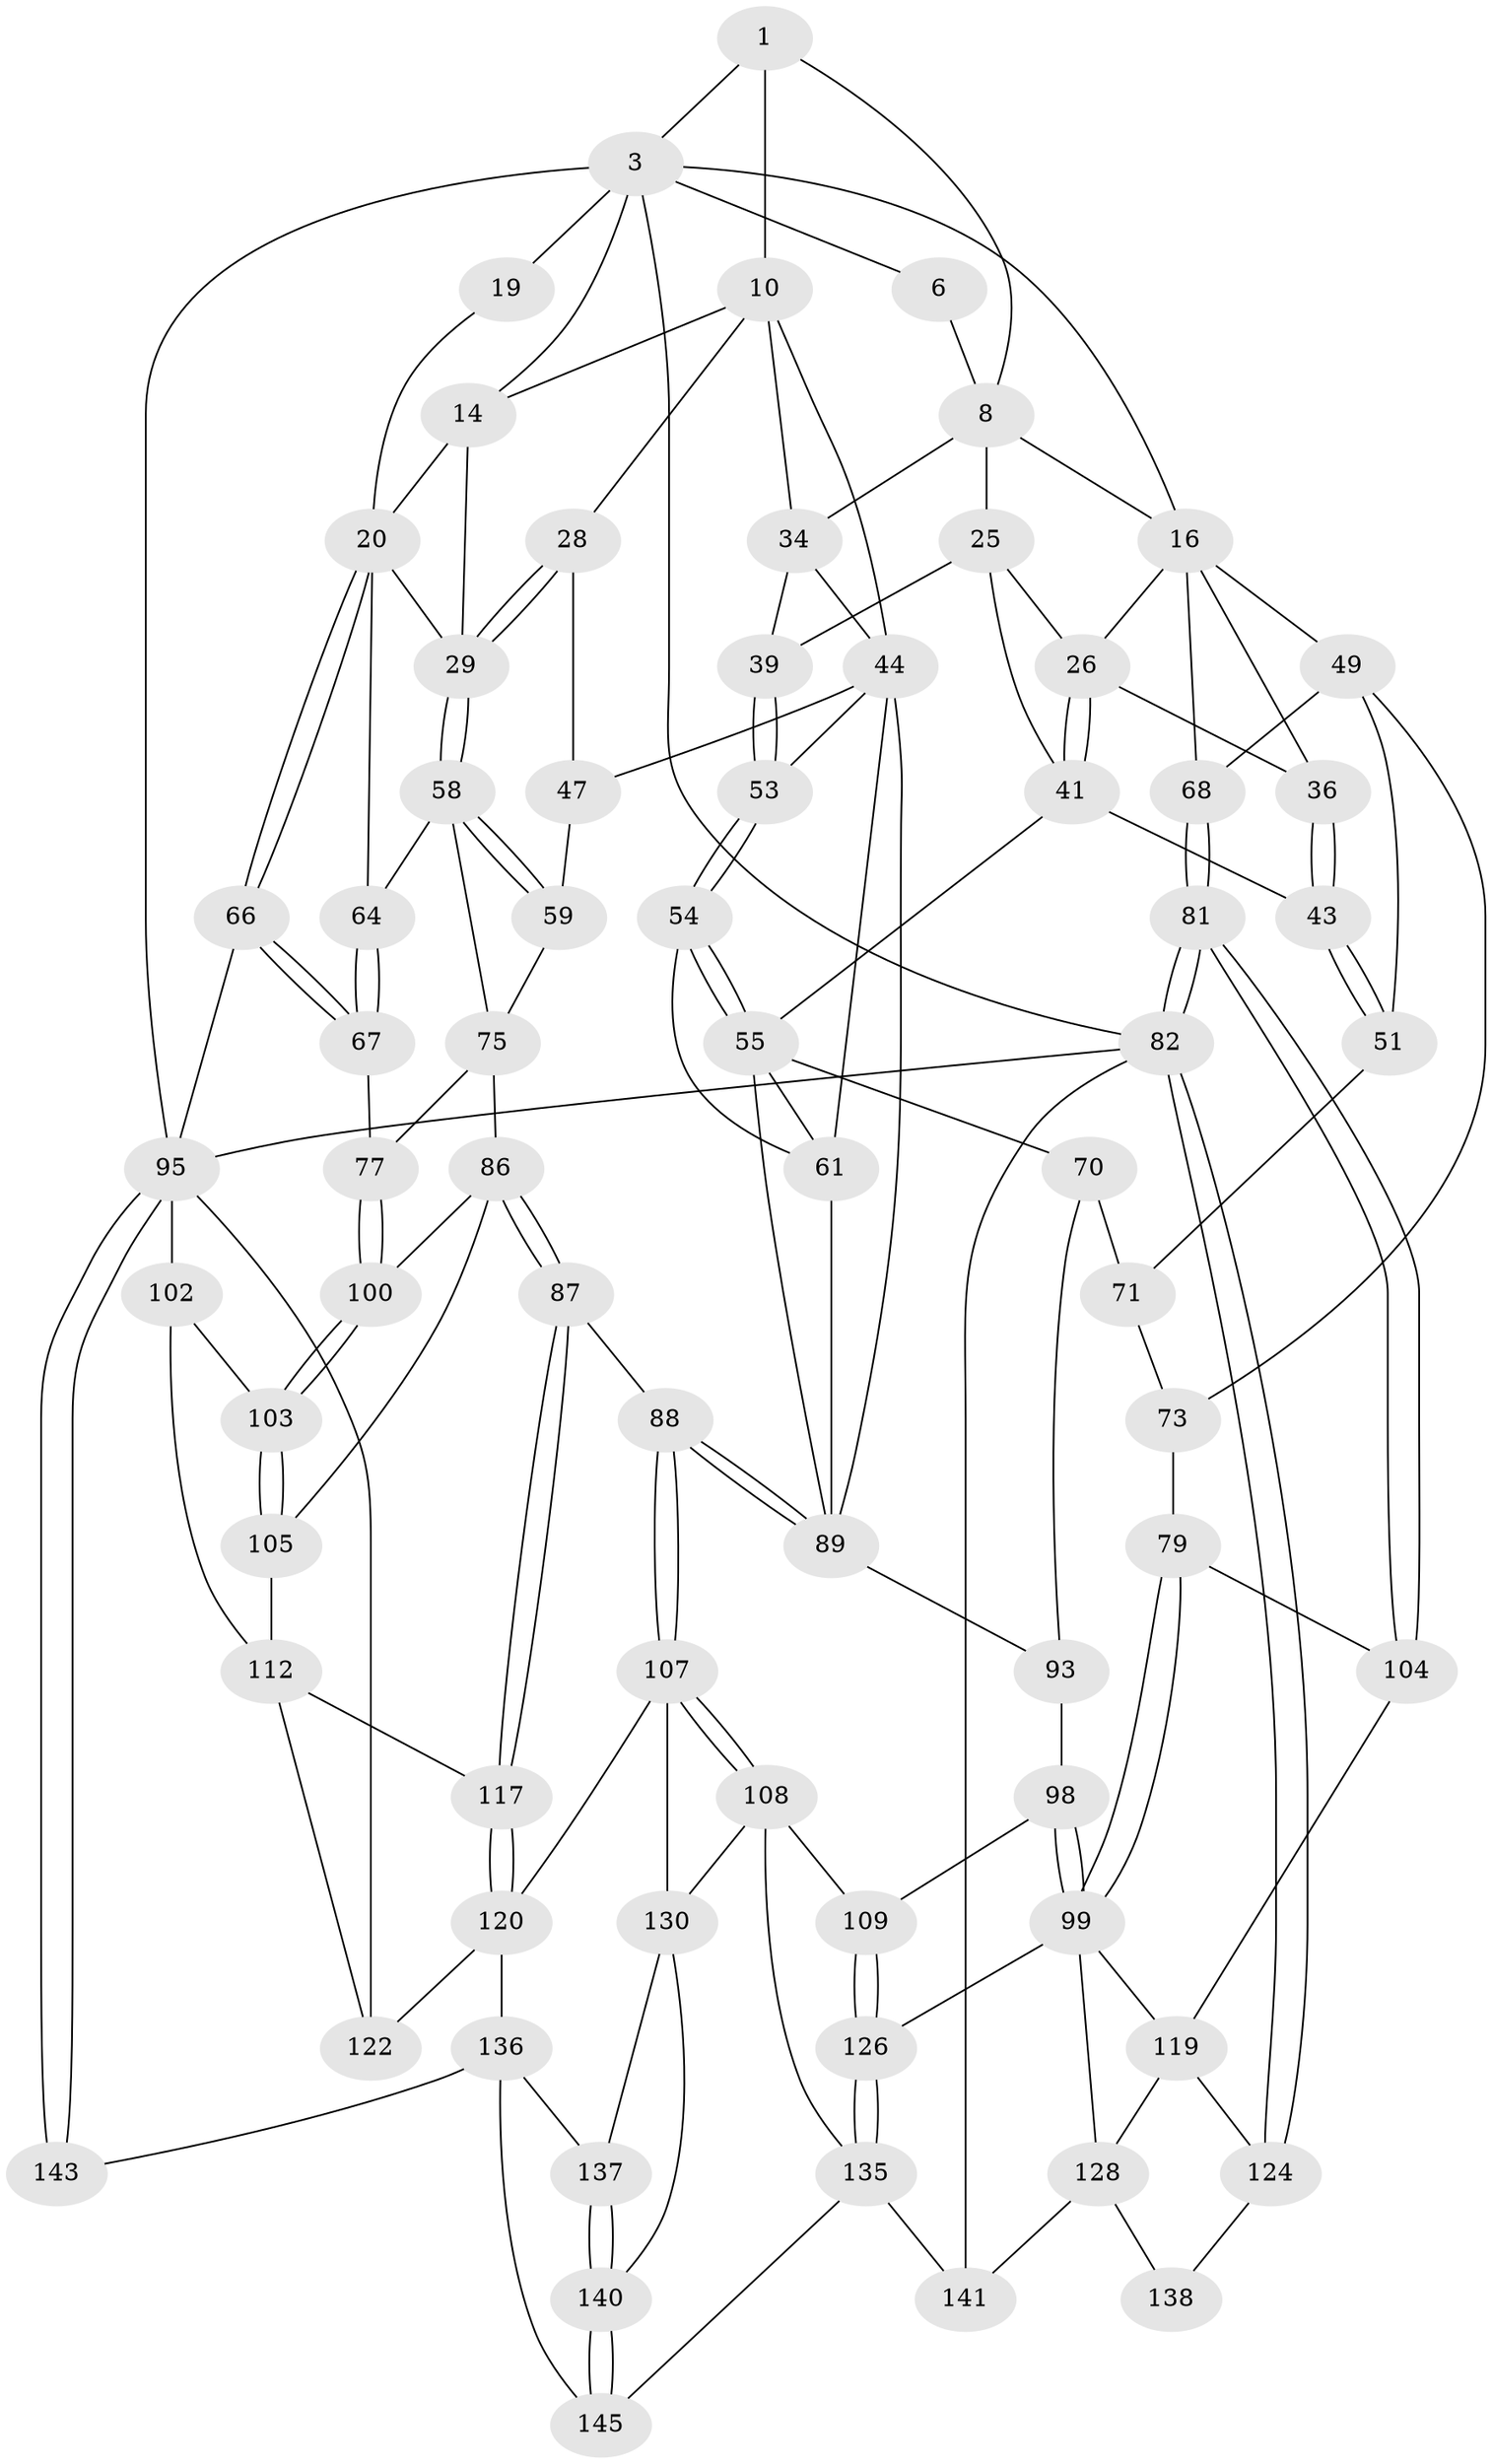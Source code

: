// original degree distribution, {3: 0.02054794520547945, 4: 0.2191780821917808, 6: 0.2191780821917808, 5: 0.541095890410959}
// Generated by graph-tools (version 1.1) at 2025/17/03/09/25 04:17:01]
// undirected, 73 vertices, 163 edges
graph export_dot {
graph [start="1"]
  node [color=gray90,style=filled];
  1 [pos="+0.5382552169112946+0",super="+2+7"];
  3 [pos="+0.8060061249376584+0",super="+13+4"];
  6 [pos="+0.24835862921234458+0"];
  8 [pos="+0.36771520564124116+0.10320143791256843",super="+24+9"];
  10 [pos="+0.690246973358864+0.04910780587302307",super="+15+11"];
  14 [pos="+0.8921904873115712+0.054737524857387865",super="+23"];
  16 [pos="+0.225682499172524+0.07875525181245288",super="+17"];
  19 [pos="+1+0.11200048727095353"];
  20 [pos="+1+0.2289954968808554",super="+21"];
  25 [pos="+0.3151706098130696+0.195342366875894",super="+40"];
  26 [pos="+0.2351038994452034+0.19396628097443133",super="+27"];
  28 [pos="+0.7786268744313055+0.19890118002450785",super="+32"];
  29 [pos="+0.7862809383324302+0.20333850212738672",super="+30"];
  34 [pos="+0.45852146948160205+0.22765465551203018",super="+35"];
  36 [pos="+0.17176129449114438+0.21055395919816894"];
  39 [pos="+0.3524887453441224+0.26911416718170084"];
  41 [pos="+0.2810516810048099+0.33008610690652535",super="+42"];
  43 [pos="+0.19133688248521083+0.32342926974489306"];
  44 [pos="+0.5761983457122208+0.37747266715608163",super="+48+45"];
  47 [pos="+0.5833454613219573+0.38733774989818076"];
  49 [pos="+0.08770940830113028+0.27427532262247756",super="+52"];
  51 [pos="+0.14853644267080224+0.3616877265400552"];
  53 [pos="+0.3787709094504567+0.31486915910439994",super="+57"];
  54 [pos="+0.3512806049490578+0.41775813203506623",super="+62"];
  55 [pos="+0.3261210031181119+0.4353765933930223",super="+56+85"];
  58 [pos="+0.7583199852131581+0.34211334233152635",super="+65"];
  59 [pos="+0.587669046521546+0.3887460021164981"];
  61 [pos="+0.5406613301369929+0.41338724523705617",super="+84"];
  64 [pos="+0.9016021734324+0.3626922905088552"];
  66 [pos="+1+0.38385729228471327"];
  67 [pos="+0.9581037308941293+0.4353730150193334"];
  68 [pos="+0+0.41572240022932466"];
  70 [pos="+0.26262893499398027+0.47414686549019275"];
  71 [pos="+0.209009067043903+0.48552004299383905",super="+72"];
  73 [pos="+0.08223852140665465+0.44741829276534884",super="+74+78"];
  75 [pos="+0.792917160687441+0.463325300641143",super="+76"];
  77 [pos="+0.9078544345948727+0.48541175585859414"];
  79 [pos="+0.13470875492155093+0.5970672066666538",super="+80"];
  81 [pos="+0+0.5034733769919615"];
  82 [pos="+0+0.8096293839733211",super="+83"];
  86 [pos="+0.70967233562477+0.582933371011461",super="+101"];
  87 [pos="+0.705980602260435+0.5903955138187482"];
  88 [pos="+0.6273186004768608+0.6170692428946509"];
  89 [pos="+0.5885021473775365+0.6041883932434423",super="+90"];
  93 [pos="+0.36575403972149095+0.6022773928457623",super="+106+94"];
  95 [pos="+1+1",super="+96"];
  98 [pos="+0.3024472937349922+0.70754239086879",super="+110"];
  99 [pos="+0.27979198146308853+0.7284123420356787",super="+118"];
  100 [pos="+0.9082595306689469+0.5478475062205552"];
  102 [pos="+0.9839908511729708+0.6192375787050312",super="+111"];
  103 [pos="+0.9322702304946009+0.6012388334373726"];
  104 [pos="+0.09544349535472331+0.6014206749026808"];
  105 [pos="+0.8774802783520425+0.6669763127916659"];
  107 [pos="+0.6043715326298591+0.7184282492054074",super="+121"];
  108 [pos="+0.5309841899440816+0.7527199174806403",super="+132"];
  109 [pos="+0.47912382726460284+0.7075093839938995"];
  112 [pos="+0.8888768426868893+0.7357792784258768",super="+113"];
  117 [pos="+0.7371558889829366+0.6520613091218946"];
  119 [pos="+0.06328156343821437+0.7014147297274583",super="+125"];
  120 [pos="+0.7382354198409075+0.7541041461719007",super="+123"];
  122 [pos="+0.7932783770878079+0.8260777892375281"];
  124 [pos="+0+0.7971535332129833"];
  126 [pos="+0.3705010669590756+0.9660204698709377"];
  128 [pos="+0.19927716380702112+0.8288828642135889",super="+129+139"];
  130 [pos="+0.6274264386157599+0.8140086552769089",super="+131"];
  135 [pos="+0.3834544301192585+0.9882945940798362",super="+146"];
  136 [pos="+0.7829723087151195+0.829051045315835",super="+144"];
  137 [pos="+0.7376065363412379+0.8490017403805795"];
  138 [pos="+0+0.8109016808987997"];
  140 [pos="+0.6596607602740449+0.9173906873234821"];
  141 [pos="+0+1"];
  143 [pos="+0.8921156938579926+1"];
  145 [pos="+0.69932550474062+1"];
  1 -- 10 [weight=2];
  1 -- 3;
  1 -- 8;
  3 -- 19 [weight=2];
  3 -- 14;
  3 -- 6;
  3 -- 95;
  3 -- 82;
  3 -- 16;
  6 -- 8;
  8 -- 25;
  8 -- 16;
  8 -- 34;
  10 -- 28 [weight=2];
  10 -- 14;
  10 -- 34;
  10 -- 44;
  14 -- 20 [weight=2];
  14 -- 29;
  16 -- 26;
  16 -- 49 [weight=2];
  16 -- 36;
  16 -- 68;
  19 -- 20;
  20 -- 66;
  20 -- 66;
  20 -- 64;
  20 -- 29;
  25 -- 26;
  25 -- 41;
  25 -- 39;
  26 -- 41;
  26 -- 41;
  26 -- 36;
  28 -- 29;
  28 -- 29;
  28 -- 47;
  29 -- 58;
  29 -- 58;
  34 -- 44 [weight=2];
  34 -- 39;
  36 -- 43;
  36 -- 43;
  39 -- 53;
  39 -- 53;
  41 -- 43;
  41 -- 55;
  43 -- 51;
  43 -- 51;
  44 -- 89;
  44 -- 61;
  44 -- 47;
  44 -- 53;
  47 -- 59;
  49 -- 73;
  49 -- 51;
  49 -- 68;
  51 -- 71;
  53 -- 54 [weight=2];
  53 -- 54;
  54 -- 55;
  54 -- 55;
  54 -- 61;
  55 -- 70;
  55 -- 61;
  55 -- 89;
  58 -- 59;
  58 -- 59;
  58 -- 64;
  58 -- 75;
  59 -- 75;
  61 -- 89;
  64 -- 67;
  64 -- 67;
  66 -- 67;
  66 -- 67;
  66 -- 95;
  67 -- 77;
  68 -- 81;
  68 -- 81;
  70 -- 71;
  70 -- 93;
  71 -- 73 [weight=2];
  73 -- 79 [weight=2];
  75 -- 77;
  75 -- 86;
  77 -- 100;
  77 -- 100;
  79 -- 99;
  79 -- 99;
  79 -- 104;
  81 -- 82;
  81 -- 82;
  81 -- 104;
  81 -- 104;
  82 -- 124;
  82 -- 124;
  82 -- 141;
  82 -- 95;
  86 -- 87;
  86 -- 87;
  86 -- 105;
  86 -- 100;
  87 -- 88;
  87 -- 117;
  87 -- 117;
  88 -- 89;
  88 -- 89;
  88 -- 107;
  88 -- 107;
  89 -- 93 [weight=2];
  93 -- 98 [weight=2];
  95 -- 143 [weight=2];
  95 -- 143;
  95 -- 102 [weight=2];
  95 -- 122;
  98 -- 99;
  98 -- 99;
  98 -- 109;
  99 -- 128;
  99 -- 126;
  99 -- 119;
  100 -- 103;
  100 -- 103;
  102 -- 103;
  102 -- 112 [weight=2];
  103 -- 105;
  103 -- 105;
  104 -- 119;
  105 -- 112;
  107 -- 108;
  107 -- 108;
  107 -- 120;
  107 -- 130;
  108 -- 109;
  108 -- 130;
  108 -- 135;
  109 -- 126;
  109 -- 126;
  112 -- 122;
  112 -- 117;
  117 -- 120;
  117 -- 120;
  119 -- 128;
  119 -- 124;
  120 -- 122;
  120 -- 136;
  124 -- 138;
  126 -- 135;
  126 -- 135;
  128 -- 138;
  128 -- 141;
  130 -- 137;
  130 -- 140;
  135 -- 145;
  135 -- 141;
  136 -- 137;
  136 -- 145;
  136 -- 143;
  137 -- 140;
  137 -- 140;
  140 -- 145;
  140 -- 145;
}
